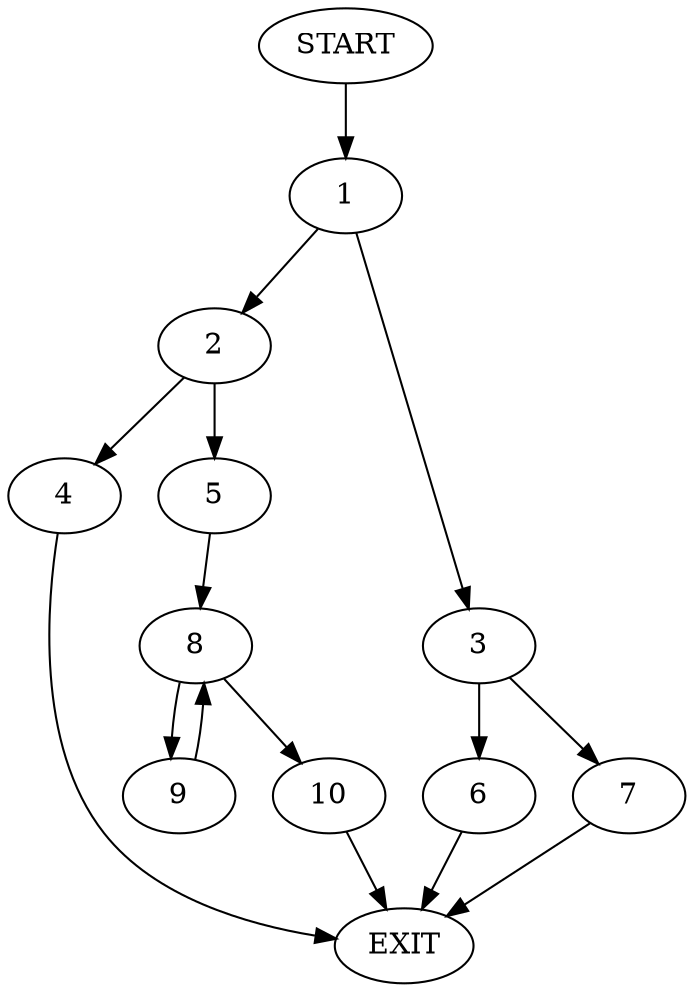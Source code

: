 digraph {
0 [label="START"]
11 [label="EXIT"]
0 -> 1
1 -> 2
1 -> 3
2 -> 4
2 -> 5
3 -> 6
3 -> 7
7 -> 11
6 -> 11
5 -> 8
4 -> 11
8 -> 9
8 -> 10
10 -> 11
9 -> 8
}
